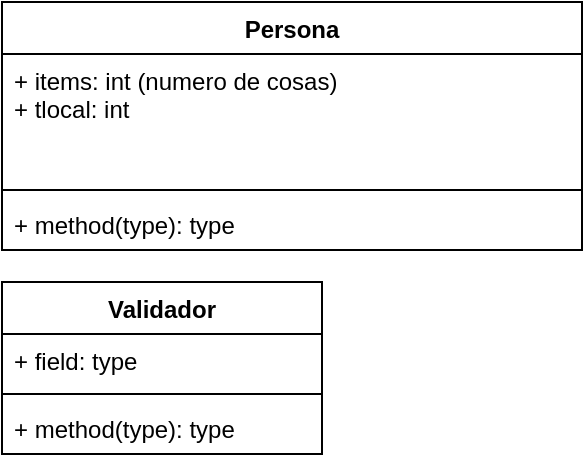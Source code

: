 <mxfile version="22.0.3" type="github">
  <diagram name="Página-1" id="uSckKO54yUpfBak48ux9">
    <mxGraphModel dx="533" dy="509" grid="1" gridSize="10" guides="1" tooltips="1" connect="1" arrows="1" fold="1" page="1" pageScale="1" pageWidth="827" pageHeight="1169" math="0" shadow="0">
      <root>
        <mxCell id="0" />
        <mxCell id="1" parent="0" />
        <mxCell id="_W8j6qTHlXt5cih1ZRWa-1" value="Persona" style="swimlane;fontStyle=1;align=center;verticalAlign=top;childLayout=stackLayout;horizontal=1;startSize=26;horizontalStack=0;resizeParent=1;resizeParentMax=0;resizeLast=0;collapsible=1;marginBottom=0;whiteSpace=wrap;html=1;" vertex="1" parent="1">
          <mxGeometry x="120" y="140" width="290" height="124" as="geometry" />
        </mxCell>
        <mxCell id="_W8j6qTHlXt5cih1ZRWa-2" value="+ items: int (numero de cosas)&lt;br&gt;+ tlocal: int" style="text;strokeColor=none;fillColor=none;align=left;verticalAlign=top;spacingLeft=4;spacingRight=4;overflow=hidden;rotatable=0;points=[[0,0.5],[1,0.5]];portConstraint=eastwest;whiteSpace=wrap;html=1;" vertex="1" parent="_W8j6qTHlXt5cih1ZRWa-1">
          <mxGeometry y="26" width="290" height="64" as="geometry" />
        </mxCell>
        <mxCell id="_W8j6qTHlXt5cih1ZRWa-3" value="" style="line;strokeWidth=1;fillColor=none;align=left;verticalAlign=middle;spacingTop=-1;spacingLeft=3;spacingRight=3;rotatable=0;labelPosition=right;points=[];portConstraint=eastwest;strokeColor=inherit;" vertex="1" parent="_W8j6qTHlXt5cih1ZRWa-1">
          <mxGeometry y="90" width="290" height="8" as="geometry" />
        </mxCell>
        <mxCell id="_W8j6qTHlXt5cih1ZRWa-4" value="+ method(type): type" style="text;strokeColor=none;fillColor=none;align=left;verticalAlign=top;spacingLeft=4;spacingRight=4;overflow=hidden;rotatable=0;points=[[0,0.5],[1,0.5]];portConstraint=eastwest;whiteSpace=wrap;html=1;" vertex="1" parent="_W8j6qTHlXt5cih1ZRWa-1">
          <mxGeometry y="98" width="290" height="26" as="geometry" />
        </mxCell>
        <mxCell id="_W8j6qTHlXt5cih1ZRWa-5" value="Validador" style="swimlane;fontStyle=1;align=center;verticalAlign=top;childLayout=stackLayout;horizontal=1;startSize=26;horizontalStack=0;resizeParent=1;resizeParentMax=0;resizeLast=0;collapsible=1;marginBottom=0;whiteSpace=wrap;html=1;" vertex="1" parent="1">
          <mxGeometry x="120" y="280" width="160" height="86" as="geometry" />
        </mxCell>
        <mxCell id="_W8j6qTHlXt5cih1ZRWa-6" value="+ field: type" style="text;strokeColor=none;fillColor=none;align=left;verticalAlign=top;spacingLeft=4;spacingRight=4;overflow=hidden;rotatable=0;points=[[0,0.5],[1,0.5]];portConstraint=eastwest;whiteSpace=wrap;html=1;" vertex="1" parent="_W8j6qTHlXt5cih1ZRWa-5">
          <mxGeometry y="26" width="160" height="26" as="geometry" />
        </mxCell>
        <mxCell id="_W8j6qTHlXt5cih1ZRWa-7" value="" style="line;strokeWidth=1;fillColor=none;align=left;verticalAlign=middle;spacingTop=-1;spacingLeft=3;spacingRight=3;rotatable=0;labelPosition=right;points=[];portConstraint=eastwest;strokeColor=inherit;" vertex="1" parent="_W8j6qTHlXt5cih1ZRWa-5">
          <mxGeometry y="52" width="160" height="8" as="geometry" />
        </mxCell>
        <mxCell id="_W8j6qTHlXt5cih1ZRWa-8" value="+ method(type): type" style="text;strokeColor=none;fillColor=none;align=left;verticalAlign=top;spacingLeft=4;spacingRight=4;overflow=hidden;rotatable=0;points=[[0,0.5],[1,0.5]];portConstraint=eastwest;whiteSpace=wrap;html=1;" vertex="1" parent="_W8j6qTHlXt5cih1ZRWa-5">
          <mxGeometry y="60" width="160" height="26" as="geometry" />
        </mxCell>
      </root>
    </mxGraphModel>
  </diagram>
</mxfile>
